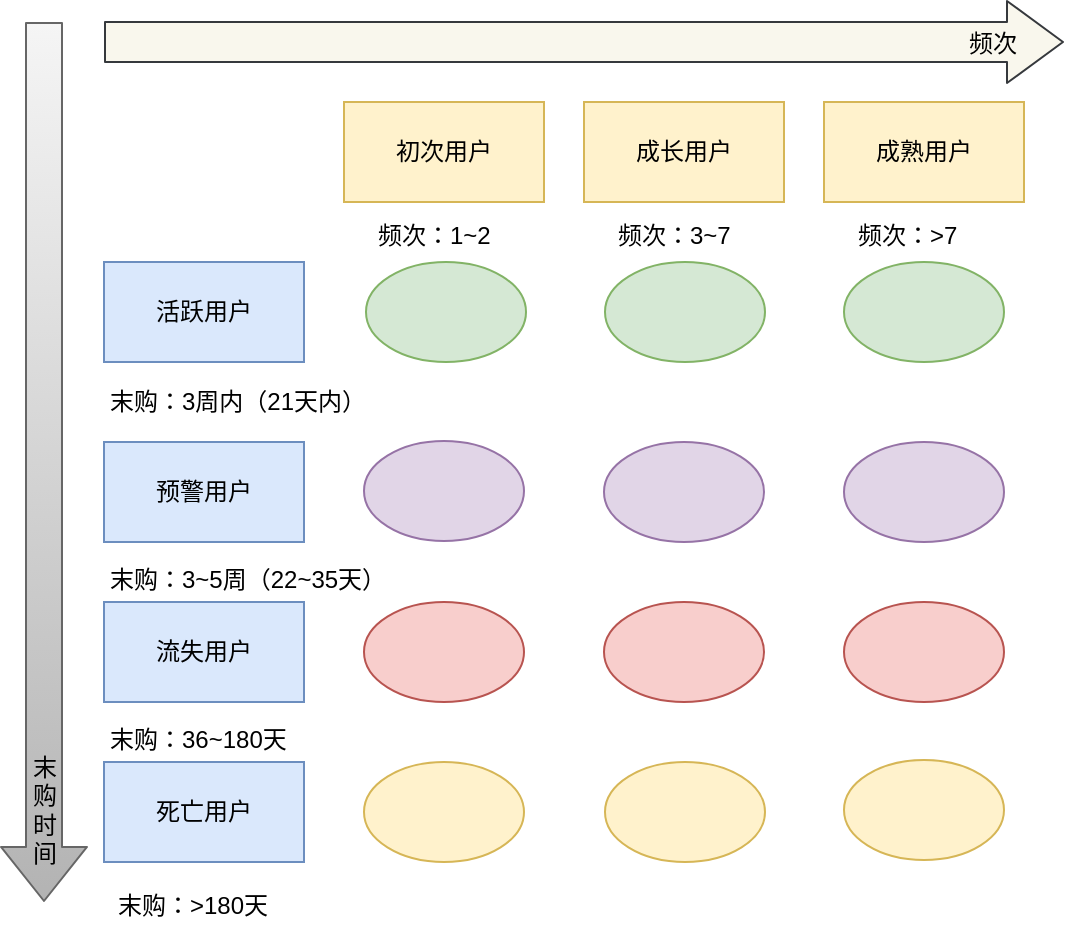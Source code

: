 <mxfile version="10.6.9" type="github"><diagram id="-o6gIfkyF3T5jXu5h1jH" name="Page-1"><mxGraphModel dx="986" dy="484" grid="1" gridSize="10" guides="1" tooltips="1" connect="1" arrows="1" fold="1" page="1" pageScale="1" pageWidth="827" pageHeight="1169" math="0" shadow="0"><root><mxCell id="0"/><mxCell id="1" parent="0"/><mxCell id="Cbu0sWhoYKLX-xxKPsx9-1" value="初次用户" style="rounded=0;whiteSpace=wrap;html=1;fillColor=#fff2cc;strokeColor=#d6b656;" vertex="1" parent="1"><mxGeometry x="240" y="80" width="100" height="50" as="geometry"/></mxCell><mxCell id="Cbu0sWhoYKLX-xxKPsx9-8" value="成长用户" style="rounded=0;whiteSpace=wrap;html=1;fillColor=#fff2cc;strokeColor=#d6b656;" vertex="1" parent="1"><mxGeometry x="360" y="80" width="100" height="50" as="geometry"/></mxCell><mxCell id="Cbu0sWhoYKLX-xxKPsx9-9" value="成熟用户" style="rounded=0;whiteSpace=wrap;html=1;fillColor=#fff2cc;strokeColor=#d6b656;" vertex="1" parent="1"><mxGeometry x="480" y="80" width="100" height="50" as="geometry"/></mxCell><mxCell id="Cbu0sWhoYKLX-xxKPsx9-10" value="活跃用户" style="rounded=0;whiteSpace=wrap;html=1;fillColor=#dae8fc;strokeColor=#6c8ebf;" vertex="1" parent="1"><mxGeometry x="120" y="160" width="100" height="50" as="geometry"/></mxCell><mxCell id="Cbu0sWhoYKLX-xxKPsx9-12" value="预警用户" style="rounded=0;whiteSpace=wrap;html=1;fillColor=#dae8fc;strokeColor=#6c8ebf;" vertex="1" parent="1"><mxGeometry x="120" y="250" width="100" height="50" as="geometry"/></mxCell><mxCell id="Cbu0sWhoYKLX-xxKPsx9-13" value="流失用户" style="rounded=0;whiteSpace=wrap;html=1;fillColor=#dae8fc;strokeColor=#6c8ebf;" vertex="1" parent="1"><mxGeometry x="120" y="330" width="100" height="50" as="geometry"/></mxCell><mxCell id="Cbu0sWhoYKLX-xxKPsx9-14" value="死亡用户" style="rounded=0;whiteSpace=wrap;html=1;fillColor=#dae8fc;strokeColor=#6c8ebf;" vertex="1" parent="1"><mxGeometry x="120" y="410" width="100" height="50" as="geometry"/></mxCell><mxCell id="Cbu0sWhoYKLX-xxKPsx9-15" value="末购：3周内（21天内）" style="text;html=1;resizable=0;points=[];autosize=1;align=left;verticalAlign=top;spacingTop=-4;" vertex="1" parent="1"><mxGeometry x="121" y="220" width="140" height="20" as="geometry"/></mxCell><mxCell id="Cbu0sWhoYKLX-xxKPsx9-16" value="末购：3~5周（22~35天）" style="text;html=1;resizable=0;points=[];autosize=1;align=left;verticalAlign=top;spacingTop=-4;" vertex="1" parent="1"><mxGeometry x="121" y="309" width="150" height="20" as="geometry"/></mxCell><mxCell id="Cbu0sWhoYKLX-xxKPsx9-17" value="末购：36~180天" style="text;html=1;resizable=0;points=[];autosize=1;align=left;verticalAlign=top;spacingTop=-4;" vertex="1" parent="1"><mxGeometry x="121" y="389" width="100" height="20" as="geometry"/></mxCell><mxCell id="Cbu0sWhoYKLX-xxKPsx9-18" value="末购：&amp;gt;180天" style="text;html=1;resizable=0;points=[];autosize=1;align=left;verticalAlign=top;spacingTop=-4;" vertex="1" parent="1"><mxGeometry x="125" y="472" width="90" height="20" as="geometry"/></mxCell><mxCell id="Cbu0sWhoYKLX-xxKPsx9-19" value="频次：1~2" style="text;html=1;resizable=0;points=[];autosize=1;align=left;verticalAlign=top;spacingTop=-4;" vertex="1" parent="1"><mxGeometry x="255" y="137" width="70" height="20" as="geometry"/></mxCell><mxCell id="Cbu0sWhoYKLX-xxKPsx9-20" value="频次：3~7" style="text;html=1;resizable=0;points=[];autosize=1;align=left;verticalAlign=top;spacingTop=-4;" vertex="1" parent="1"><mxGeometry x="375" y="137" width="70" height="20" as="geometry"/></mxCell><mxCell id="Cbu0sWhoYKLX-xxKPsx9-21" value="频次：&amp;gt;7" style="text;html=1;resizable=0;points=[];autosize=1;align=left;verticalAlign=top;spacingTop=-4;" vertex="1" parent="1"><mxGeometry x="495" y="137" width="70" height="20" as="geometry"/></mxCell><mxCell id="Cbu0sWhoYKLX-xxKPsx9-22" value="" style="ellipse;whiteSpace=wrap;html=1;fillColor=#fff2cc;strokeColor=#d6b656;" vertex="1" parent="1"><mxGeometry x="490" y="409" width="80" height="50" as="geometry"/></mxCell><mxCell id="Cbu0sWhoYKLX-xxKPsx9-23" value="" style="ellipse;whiteSpace=wrap;html=1;fillColor=#fff2cc;strokeColor=#d6b656;" vertex="1" parent="1"><mxGeometry x="370.5" y="410" width="80" height="50" as="geometry"/></mxCell><mxCell id="Cbu0sWhoYKLX-xxKPsx9-24" value="" style="ellipse;whiteSpace=wrap;html=1;fillColor=#fff2cc;strokeColor=#d6b656;" vertex="1" parent="1"><mxGeometry x="250" y="410" width="80" height="50" as="geometry"/></mxCell><mxCell id="Cbu0sWhoYKLX-xxKPsx9-25" value="" style="ellipse;whiteSpace=wrap;html=1;fillColor=#f8cecc;strokeColor=#b85450;" vertex="1" parent="1"><mxGeometry x="490" y="330" width="80" height="50" as="geometry"/></mxCell><mxCell id="Cbu0sWhoYKLX-xxKPsx9-26" value="" style="ellipse;whiteSpace=wrap;html=1;fillColor=#f8cecc;strokeColor=#b85450;" vertex="1" parent="1"><mxGeometry x="370" y="330" width="80" height="50" as="geometry"/></mxCell><mxCell id="Cbu0sWhoYKLX-xxKPsx9-27" value="" style="ellipse;whiteSpace=wrap;html=1;fillColor=#f8cecc;strokeColor=#b85450;" vertex="1" parent="1"><mxGeometry x="250" y="330" width="80" height="50" as="geometry"/></mxCell><mxCell id="Cbu0sWhoYKLX-xxKPsx9-28" value="" style="ellipse;whiteSpace=wrap;html=1;fillColor=#e1d5e7;strokeColor=#9673a6;" vertex="1" parent="1"><mxGeometry x="490" y="250" width="80" height="50" as="geometry"/></mxCell><mxCell id="Cbu0sWhoYKLX-xxKPsx9-30" value="" style="ellipse;whiteSpace=wrap;html=1;fillColor=#e1d5e7;strokeColor=#9673a6;" vertex="1" parent="1"><mxGeometry x="370" y="250" width="80" height="50" as="geometry"/></mxCell><mxCell id="Cbu0sWhoYKLX-xxKPsx9-31" value="" style="ellipse;whiteSpace=wrap;html=1;fillColor=#e1d5e7;strokeColor=#9673a6;" vertex="1" parent="1"><mxGeometry x="250" y="249.5" width="80" height="50" as="geometry"/></mxCell><mxCell id="Cbu0sWhoYKLX-xxKPsx9-32" value="" style="ellipse;whiteSpace=wrap;html=1;fillColor=#d5e8d4;strokeColor=#82b366;" vertex="1" parent="1"><mxGeometry x="490" y="160" width="80" height="50" as="geometry"/></mxCell><mxCell id="Cbu0sWhoYKLX-xxKPsx9-33" value="" style="ellipse;whiteSpace=wrap;html=1;fillColor=#d5e8d4;strokeColor=#82b366;" vertex="1" parent="1"><mxGeometry x="370.5" y="160" width="80" height="50" as="geometry"/></mxCell><mxCell id="Cbu0sWhoYKLX-xxKPsx9-34" value="" style="ellipse;whiteSpace=wrap;html=1;fillColor=#d5e8d4;strokeColor=#82b366;" vertex="1" parent="1"><mxGeometry x="251" y="160" width="80" height="50" as="geometry"/></mxCell><mxCell id="Cbu0sWhoYKLX-xxKPsx9-36" value="" style="shape=flexArrow;endArrow=classic;html=1;width=20;endSize=9;fillColor=#f9f7ed;strokeColor=#36393d;" edge="1" parent="1"><mxGeometry width="50" height="50" relative="1" as="geometry"><mxPoint x="120" y="50" as="sourcePoint"/><mxPoint x="600" y="50" as="targetPoint"/></mxGeometry></mxCell><mxCell id="Cbu0sWhoYKLX-xxKPsx9-37" value="频次" style="text;html=1;resizable=0;points=[];align=center;verticalAlign=middle;labelBackgroundColor=none;" vertex="1" connectable="0" parent="Cbu0sWhoYKLX-xxKPsx9-36"><mxGeometry x="0.85" y="-1" relative="1" as="geometry"><mxPoint as="offset"/></mxGeometry></mxCell><mxCell id="Cbu0sWhoYKLX-xxKPsx9-38" value="" style="shape=flexArrow;endArrow=classic;html=1;endWidth=24;endSize=8.67;width=18;fillColor=#f5f5f5;strokeColor=#666666;gradientColor=#b3b3b3;" edge="1" parent="1"><mxGeometry width="50" height="50" relative="1" as="geometry"><mxPoint x="90" y="40" as="sourcePoint"/><mxPoint x="90" y="480" as="targetPoint"/></mxGeometry></mxCell><mxCell id="Cbu0sWhoYKLX-xxKPsx9-39" value="末&lt;br&gt;购&lt;br&gt;时&lt;br&gt;间&lt;br&gt;" style="text;html=1;resizable=0;points=[];align=center;verticalAlign=middle;labelBackgroundColor=none;horizontal=1;fontColor=#000000;" vertex="1" connectable="0" parent="Cbu0sWhoYKLX-xxKPsx9-38"><mxGeometry x="0.941" y="2" relative="1" as="geometry"><mxPoint x="-2" y="-33" as="offset"/></mxGeometry></mxCell></root></mxGraphModel></diagram></mxfile>